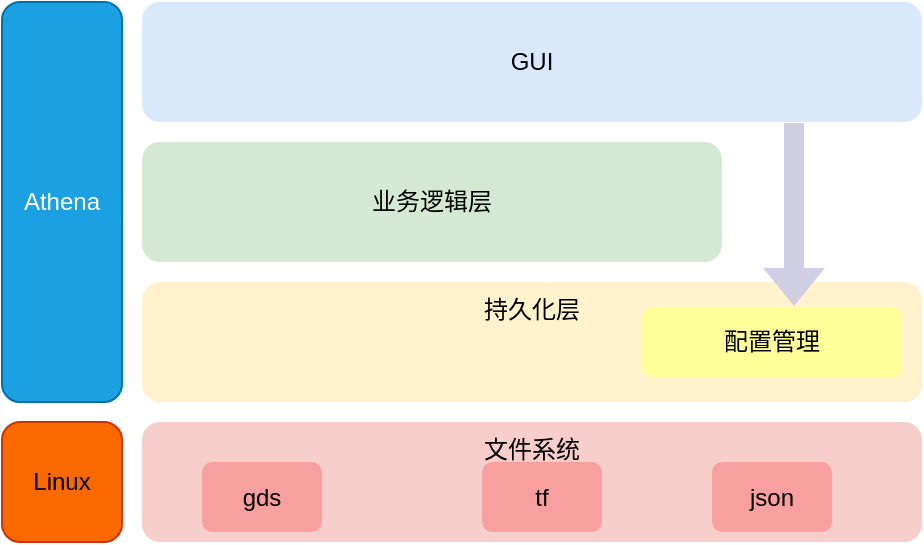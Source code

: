 <mxfile version="20.0.4" type="github">
  <diagram id="UEnn1kFBSr4Ibmp3P3HB" name="第 1 页">
    <mxGraphModel dx="981" dy="526" grid="1" gridSize="10" guides="1" tooltips="1" connect="1" arrows="1" fold="1" page="1" pageScale="1" pageWidth="827" pageHeight="1169" math="0" shadow="0">
      <root>
        <mxCell id="0" />
        <mxCell id="1" parent="0" />
        <mxCell id="ElDdprlfaAyy8IrKMzbE-1" value="GUI" style="rounded=1;whiteSpace=wrap;html=1;fillColor=#dae8fc;strokeColor=none;" vertex="1" parent="1">
          <mxGeometry x="230" y="290" width="390" height="60" as="geometry" />
        </mxCell>
        <mxCell id="ElDdprlfaAyy8IrKMzbE-2" value="业务逻辑层" style="rounded=1;whiteSpace=wrap;html=1;fillColor=#d5e8d4;strokeColor=none;" vertex="1" parent="1">
          <mxGeometry x="230" y="360" width="290" height="60" as="geometry" />
        </mxCell>
        <mxCell id="ElDdprlfaAyy8IrKMzbE-3" value="持久化层" style="rounded=1;whiteSpace=wrap;html=1;fillColor=#fff2cc;strokeColor=none;verticalAlign=top;" vertex="1" parent="1">
          <mxGeometry x="230" y="430" width="390" height="60" as="geometry" />
        </mxCell>
        <mxCell id="ElDdprlfaAyy8IrKMzbE-4" value="文件系统" style="rounded=1;whiteSpace=wrap;html=1;fillColor=#f8cecc;strokeColor=none;verticalAlign=top;glass=0;shadow=0;" vertex="1" parent="1">
          <mxGeometry x="230" y="500" width="390" height="60" as="geometry" />
        </mxCell>
        <mxCell id="ElDdprlfaAyy8IrKMzbE-5" value="Athena" style="rounded=1;whiteSpace=wrap;html=1;fillColor=#1ba1e2;fontColor=#ffffff;strokeColor=#006EAF;" vertex="1" parent="1">
          <mxGeometry x="160" y="290" width="60" height="200" as="geometry" />
        </mxCell>
        <mxCell id="ElDdprlfaAyy8IrKMzbE-6" value="Linux" style="rounded=1;whiteSpace=wrap;html=1;fillColor=#fa6800;fontColor=#000000;strokeColor=#C73500;" vertex="1" parent="1">
          <mxGeometry x="160" y="500" width="60" height="60" as="geometry" />
        </mxCell>
        <mxCell id="ElDdprlfaAyy8IrKMzbE-8" value="json" style="rounded=1;whiteSpace=wrap;html=1;fillColor=#F89F9F;strokeColor=none;" vertex="1" parent="1">
          <mxGeometry x="515" y="520" width="60" height="35" as="geometry" />
        </mxCell>
        <mxCell id="ElDdprlfaAyy8IrKMzbE-9" value="tf" style="rounded=1;whiteSpace=wrap;html=1;fillColor=#F89F9F;strokeColor=none;" vertex="1" parent="1">
          <mxGeometry x="400" y="520" width="60" height="35" as="geometry" />
        </mxCell>
        <mxCell id="ElDdprlfaAyy8IrKMzbE-10" value="gds" style="rounded=1;whiteSpace=wrap;html=1;fillColor=#F89F9F;strokeColor=none;" vertex="1" parent="1">
          <mxGeometry x="260" y="520" width="60" height="35" as="geometry" />
        </mxCell>
        <mxCell id="ElDdprlfaAyy8IrKMzbE-11" value="配置管理" style="rounded=1;whiteSpace=wrap;html=1;fillColor=#FFFF99;strokeColor=none;" vertex="1" parent="1">
          <mxGeometry x="480" y="442.5" width="130" height="35" as="geometry" />
        </mxCell>
        <mxCell id="ElDdprlfaAyy8IrKMzbE-12" value="" style="shape=flexArrow;endArrow=classic;html=1;rounded=0;entryX=0.5;entryY=0;entryDx=0;entryDy=0;strokeColor=none;fillColor=#d0cee2;" edge="1" parent="1">
          <mxGeometry width="50" height="50" relative="1" as="geometry">
            <mxPoint x="556" y="350" as="sourcePoint" />
            <mxPoint x="556" y="442.5" as="targetPoint" />
          </mxGeometry>
        </mxCell>
      </root>
    </mxGraphModel>
  </diagram>
</mxfile>

